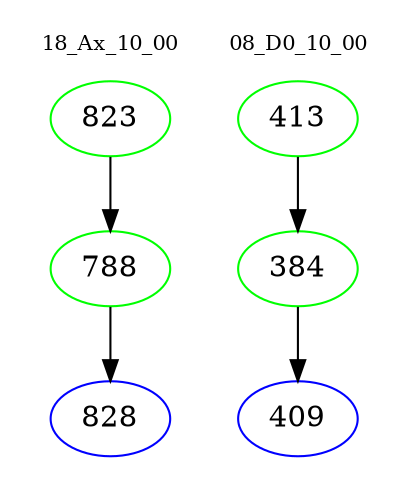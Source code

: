 digraph{
subgraph cluster_0 {
color = white
label = "18_Ax_10_00";
fontsize=10;
T0_823 [label="823", color="green"]
T0_823 -> T0_788 [color="black"]
T0_788 [label="788", color="green"]
T0_788 -> T0_828 [color="black"]
T0_828 [label="828", color="blue"]
}
subgraph cluster_1 {
color = white
label = "08_D0_10_00";
fontsize=10;
T1_413 [label="413", color="green"]
T1_413 -> T1_384 [color="black"]
T1_384 [label="384", color="green"]
T1_384 -> T1_409 [color="black"]
T1_409 [label="409", color="blue"]
}
}
